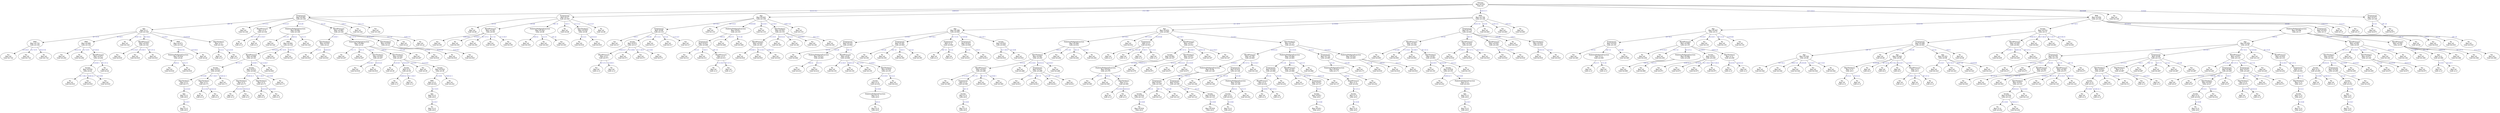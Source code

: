 // The Round Table
digraph "diabetes decision tree" {
	b [label="Pregnancies
B(p) =0.981
G(A) =0.164"]
	a [label="Glucose
B(p) =0.931
G(A) =0"]
	a -> b [label="142.14-170.57" fontcolor=darkblue fontsize=10]
	c [label="Pregnancies
B(p) =0.27
G(A) =0.164"]
	a [label="Glucose
B(p) =0.931
G(A) =0"]
	a -> c [label="56.86-85.29" fontcolor=darkblue fontsize=10]
	d [label="Age
B(p) =0.643
G(A) =0.164"]
	a [label="Glucose
B(p) =0.931
G(A) =0"]
	a -> d [label="170.57-199.0" fontcolor=darkblue fontsize=10]
	e [label="BMI
B(p) =0.704
G(A) =0.164"]
	a [label="Glucose
B(p) =0.931
G(A) =0"]
	a -> e [label="85.29-113.71" fontcolor=darkblue fontsize=10]
	f [label="BMI
B(p) =0.954
G(A) =0.164"]
	a [label="Glucose
B(p) =0.931
G(A) =0"]
	a -> f [label="113.71-142.14" fontcolor=darkblue fontsize=10]
	g [label="No
B(p) =0
G(A) =0.164"]
	a [label="Glucose
B(p) =0.931
G(A) =0"]
	a -> g [label="28.43-56.86" fontcolor=darkblue fontsize=10]
	h [label="Pregnancies
B(p) =0.971
G(A) =0.164"]
	a [label="Glucose
B(p) =0.931
G(A) =0"]
	a -> h [label="0.0-28.43" fontcolor=darkblue fontsize=10]
	i [label="Age
B(p) =1.0
G(A) =0.164"]
	b -> i [label="4.86-7.29" fontcolor=darkblue fontsize=10]
	j [label="Yes
B(p) =0
G(A) =0.164"]
	b -> j [label="9.71-12.14" fontcolor=darkblue fontsize=10]
	k [label="BloodPressure
B(p) =1.0
G(A) =0.164"]
	b -> k [label="12.14-14.57" fontcolor=darkblue fontsize=10]
	l [label="DiabetesPedigreeFunction
B(p) =0.982
G(A) =0.164"]
	b -> l [label="2.43-4.86" fontcolor=darkblue fontsize=10]
	m [label="BloodPressure
B(p) =0.983
G(A) =0.164"]
	b -> m [label="0.0-2.43" fontcolor=darkblue fontsize=10]
	n [label="Yes
B(p) =0
G(A) =0.164"]
	b -> n [label="7.29-9.71" fontcolor=darkblue fontsize=10]
	o [label="Yes
B(p) =0
G(A) =0.164"]
	b -> o [label="14.57-17.0" fontcolor=darkblue fontsize=10]
	p [label="No
B(p) =0
G(A) =0.08"]
	c -> p [label="0.0-2.43" fontcolor=darkblue fontsize=10]
	q [label="BloodPressure
B(p) =0.391
G(A) =0.08"]
	c -> q [label="2.43-4.86" fontcolor=darkblue fontsize=10]
	r [label="DiabetesPedigreeFunction
B(p) =0.503
G(A) =0.08"]
	c -> r [label="4.86-7.29" fontcolor=darkblue fontsize=10]
	s [label="No
B(p) =0
G(A) =0.08"]
	c -> s [label="7.29-9.71" fontcolor=darkblue fontsize=10]
	t [label="SkinThickness
B(p) =0.918
G(A) =0.08"]
	c -> t [label="9.71-12.14" fontcolor=darkblue fontsize=10]
	u [label="No
B(p) =0
G(A) =0.08"]
	c -> u [label="12.14-14.57" fontcolor=darkblue fontsize=10]
	v [label="Pregnancies
B(p) =0.89
G(A) =0.153"]
	d -> v [label="29.57-38.14" fontcolor=darkblue fontsize=10]
	w [label="Yes
B(p) =0
G(A) =0.153"]
	d -> w [label="46.71-55.29" fontcolor=darkblue fontsize=10]
	x [label="DiabetesPedigreeFunction
B(p) =0.811
G(A) =0.153"]
	d -> x [label="55.29-63.86" fontcolor=darkblue fontsize=10]
	y [label="Yes
B(p) =0
G(A) =0.153"]
	d -> y [label="38.14-46.71" fontcolor=darkblue fontsize=10]
	z [label="SkinThickness
B(p) =0.523
G(A) =0.153"]
	d -> z [label="21.0-29.57" fontcolor=darkblue fontsize=10]
	"{" [label="No
B(p) =0
G(A) =0.153"]
	d -> "{" [label="63.86-72.43" fontcolor=darkblue fontsize=10]
	"|" [label="Age
B(p) =0.388
G(A) =0.065"]
	e -> "|" [label="19.17-28.76" fontcolor=darkblue fontsize=10]
	"}" [label="Age
B(p) =0.853
G(A) =0.065"]
	e -> "}" [label="28.76-38.34" fontcolor=darkblue fontsize=10]
	"~" [label="Pregnancies
B(p) =0.779
G(A) =0.065"]
	e -> "~" [label="38.34-47.93" fontcolor=darkblue fontsize=10]
	"" [label="No
B(p) =0
G(A) =0.065"]
	e -> "" [label="0.0-9.59" fontcolor=darkblue fontsize=10]
	"" [label="Yes
B(p) =0
G(A) =0.065"]
	e -> "" [label="47.93-57.51" fontcolor=darkblue fontsize=10]
	"" [label="No
B(p) =0
G(A) =0.065"]
	e -> "" [label="9.59-19.17" fontcolor=darkblue fontsize=10]
	"" [label="Age
B(p) =0.997
G(A) =0.15"]
	f -> "" [label="38.34-47.93" fontcolor=darkblue fontsize=10]
	"" [label="Insulin
B(p) =0.514
G(A) =0.15"]
	f -> "" [label="19.17-28.76" fontcolor=darkblue fontsize=10]
	"" [label="DiabetesPedigreeFunction
B(p) =0.998
G(A) =0.15"]
	f -> "" [label="28.76-38.34" fontcolor=darkblue fontsize=10]
	"" [label="Pregnancies
B(p) =0.918
G(A) =0.15"]
	f -> "" [label="0.0-9.59" fontcolor=darkblue fontsize=10]
	"" [label="Yes
B(p) =0
G(A) =0.15"]
	f -> "" [label="47.93-57.51" fontcolor=darkblue fontsize=10]
	"" [label="Yes
B(p) =0
G(A) =0.15"]
	f -> "" [label="57.51-67.1" fontcolor=darkblue fontsize=10]
	"" [label="No
B(p) =0
G(A) =0.971"]
	h -> "" [label="0.0-2.43" fontcolor=darkblue fontsize=10]
	"" [label="Yes
B(p) =0
G(A) =0.971"]
	h -> "" [label="4.86-7.29" fontcolor=darkblue fontsize=10]
	"" [label="BMI
B(p) =0.722
G(A) =0.162"]
	i -> "" [label="46.71-55.29" fontcolor=darkblue fontsize=10]
	"" [label="BMI
B(p) =0.985
G(A) =0.162"]
	i -> "" [label="38.14-46.71" fontcolor=darkblue fontsize=10]
	"" [label="No
B(p) =0
G(A) =0.162"]
	i -> "" [label="63.86-72.43" fontcolor=darkblue fontsize=10]
	"" [label="BloodPressure
B(p) =0.918
G(A) =0.162"]
	i -> "" [label="29.57-38.14" fontcolor=darkblue fontsize=10]
	"" [label="BMI
B(p) =0.971
G(A) =0.162"]
	i -> "" [label="21.0-29.57" fontcolor=darkblue fontsize=10]
	"" [label="SkinThickness
B(p) =1.0
G(A) =0.162"]
	i -> "" [label="55.29-63.86" fontcolor=darkblue fontsize=10]
	"" [label="No
B(p) =0
G(A) =1.0"]
	k -> "" [label="69.71-87.14" fontcolor=darkblue fontsize=10]
	"" [label="Yes
B(p) =0
G(A) =1.0"]
	k -> "" [label="87.14-104.57" fontcolor=darkblue fontsize=10]
	"" [label="Yes
B(p) =0
G(A) =0.324"]
	l -> "" [label="0.75-1.08" fontcolor=darkblue fontsize=10]
	"" [label="BMI
B(p) =0.961
G(A) =0.324"]
	l -> "" [label="0.08-0.41" fontcolor=darkblue fontsize=10]
	"" [label="Yes
B(p) =0
G(A) =0.324"]
	l -> "" [label="0.41-0.75" fontcolor=darkblue fontsize=10]
	"" [label="SkinThickness
B(p) =0.918
G(A) =0.22"]
	m -> "" [label="52.29-69.71" fontcolor=darkblue fontsize=10]
	"" [label="DiabetesPedigreeFunction
B(p) =0.896
G(A) =0.22"]
	m -> "" [label="69.71-87.14" fontcolor=darkblue fontsize=10]
	"" [label="SkinThickness
B(p) =0.918
G(A) =0.22"]
	m -> "" [label="87.14-104.57" fontcolor=darkblue fontsize=10]
	"" [label="Yes
B(p) =0
G(A) =0.22"]
	m -> "" [label="0.0-17.43" fontcolor=darkblue fontsize=10]
	"" [label="No
B(p) =0
G(A) =0.22"]
	m -> "" [label="34.86-52.29" fontcolor=darkblue fontsize=10]
	"" [label="Yes
B(p) =0
G(A) =0.391"]
	q -> "" [label="34.86-52.29" fontcolor=darkblue fontsize=10]
	"" [label="No
B(p) =0
G(A) =0.391"]
	q -> "" [label="52.29-69.71" fontcolor=darkblue fontsize=10]
	"" [label="No
B(p) =0
G(A) =0.391"]
	q -> "" [label="69.71-87.14" fontcolor=darkblue fontsize=10]
	"" [label="No
B(p) =0
G(A) =0.391"]
	q -> "" [label="0.0-17.43" fontcolor=darkblue fontsize=10]
	"" [label="No
B(p) =0
G(A) =0.391"]
	q -> "" [label="87.14-104.57" fontcolor=darkblue fontsize=10]
	"" [label="No
B(p) =0
G(A) =0.503"]
	r -> "" [label="0.08-0.41" fontcolor=darkblue fontsize=10]
	" " [label="No
B(p) =0
G(A) =0.503"]
	r -> " " [label="0.41-0.75" fontcolor=darkblue fontsize=10]
	"¡" [label="Yes
B(p) =0
G(A) =0.503"]
	r -> "¡" [label="1.08-1.42" fontcolor=darkblue fontsize=10]
	"¢" [label="No
B(p) =0
G(A) =0.918"]
	t -> "¢" [label="0.0-14.14" fontcolor=darkblue fontsize=10]
	"£" [label="Yes
B(p) =0
G(A) =0.918"]
	t -> "£" [label="28.29-42.43" fontcolor=darkblue fontsize=10]
	"¤" [label="Yes
B(p) =0
G(A) =0.517"]
	v -> "¤" [label="7.29-9.71" fontcolor=darkblue fontsize=10]
	"¥" [label="Insulin
B(p) =0.971
G(A) =0.517"]
	v -> "¥" [label="2.43-4.86" fontcolor=darkblue fontsize=10]
	"¦" [label="No
B(p) =0
G(A) =0.517"]
	v -> "¦" [label="9.71-12.14" fontcolor=darkblue fontsize=10]
	"§" [label="Yes
B(p) =0
G(A) =0.517"]
	v -> "§" [label="0.0-2.43" fontcolor=darkblue fontsize=10]
	"¨" [label="Yes
B(p) =0
G(A) =0.517"]
	v -> "¨" [label="12.14-14.57" fontcolor=darkblue fontsize=10]
	"©" [label="Pregnancies
B(p) =0.811
G(A) =0.406"]
	x -> "©" [label="0.08-0.41" fontcolor=darkblue fontsize=10]
	"ª" [label="Yes
B(p) =0
G(A) =0.406"]
	x -> "ª" [label="0.41-0.75" fontcolor=darkblue fontsize=10]
	"«" [label="No
B(p) =0
G(A) =0.406"]
	x -> "«" [label="0.75-1.08" fontcolor=darkblue fontsize=10]
	"¬" [label="BloodPressure
B(p) =0.918
G(A) =0.361"]
	z -> "¬" [label="14.14-28.29" fontcolor=darkblue fontsize=10]
	"­" [label="Yes
B(p) =0
G(A) =0.361"]
	z -> "­" [label="28.29-42.43" fontcolor=darkblue fontsize=10]
	"®" [label="Yes
B(p) =0
G(A) =0.361"]
	z -> "®" [label="0.0-14.14" fontcolor=darkblue fontsize=10]
	"¯" [label="Yes
B(p) =0
G(A) =0.361"]
	z -> "¯" [label="42.43-56.57" fontcolor=darkblue fontsize=10]
	"°" [label="Yes
B(p) =0
G(A) =0.361"]
	z -> "°" [label="56.57-70.71" fontcolor=darkblue fontsize=10]
	"±" [label="Pregnancies
B(p) =0.219
G(A) =0.064"]
	"|" -> "±" [label="21.0-29.57" fontcolor=darkblue fontsize=10]
	"²" [label="Pregnancies
B(p) =0.391
G(A) =0.064"]
	"|" -> "²" [label="29.57-38.14" fontcolor=darkblue fontsize=10]
	"³" [label="Pregnancies
B(p) =1.0
G(A) =0.064"]
	"|" -> "³" [label="46.71-55.29" fontcolor=darkblue fontsize=10]
	"´" [label="Pregnancies
B(p) =0.811
G(A) =0.064"]
	"|" -> "´" [label="55.29-63.86" fontcolor=darkblue fontsize=10]
	"µ" [label="Insulin
B(p) =0.918
G(A) =0.064"]
	"|" -> "µ" [label="38.14-46.71" fontcolor=darkblue fontsize=10]
	"¶" [label="DiabetesPedigreeFunction
B(p) =0.949
G(A) =0.052"]
	"}" -> "¶" [label="29.57-38.14" fontcolor=darkblue fontsize=10]
	"·" [label="No
B(p) =0
G(A) =0.052"]
	"}" -> "·" [label="46.71-55.29" fontcolor=darkblue fontsize=10]
	"¸" [label="Pregnancies
B(p) =1.0
G(A) =0.052"]
	"}" -> "¸" [label="55.29-63.86" fontcolor=darkblue fontsize=10]
	"¹" [label="BloodPressure
B(p) =0.977
G(A) =0.052"]
	"}" -> "¹" [label="38.14-46.71" fontcolor=darkblue fontsize=10]
	"º" [label="SkinThickness
B(p) =0.737
G(A) =0.052"]
	"}" -> "º" [label="21.0-29.57" fontcolor=darkblue fontsize=10]
	"»" [label="BloodPressure
B(p) =0.353
G(A) =0.258"]
	"~" -> "»" [label="0.0-2.43" fontcolor=darkblue fontsize=10]
	"¼" [label="BloodPressure
B(p) =0.918
G(A) =0.258"]
	"~" -> "¼" [label="4.86-7.29" fontcolor=darkblue fontsize=10]
	"½" [label="BloodPressure
B(p) =0.918
G(A) =0.258"]
	"~" -> "½" [label="9.71-12.14" fontcolor=darkblue fontsize=10]
	"¾" [label="No
B(p) =0
G(A) =0.258"]
	"~" -> "¾" [label="2.43-4.86" fontcolor=darkblue fontsize=10]
	"¿" [label="SkinThickness
B(p) =0.918
G(A) =0.258"]
	"~" -> "¿" [label="7.29-9.71" fontcolor=darkblue fontsize=10]
	"À" [label="Pregnancies
B(p) =0.918
G(A) =0.191"]
	"" -> "À" [label="29.57-38.14" fontcolor=darkblue fontsize=10]
	"Á" [label="BloodPressure
B(p) =0.982
G(A) =0.191"]
	"" -> "Á" [label="21.0-29.57" fontcolor=darkblue fontsize=10]
	"Â" [label="Yes
B(p) =0
G(A) =0.191"]
	"" -> "Â" [label="38.14-46.71" fontcolor=darkblue fontsize=10]
	"Ã" [label="No
B(p) =0
G(A) =0.191"]
	"" -> "Ã" [label="46.71-55.29" fontcolor=darkblue fontsize=10]
	"Ä" [label="Yes
B(p) =0
G(A) =0.191"]
	"" -> "Ä" [label="55.29-63.86" fontcolor=darkblue fontsize=10]
	"Å" [label="Pregnancies
B(p) =0.496
G(A) =0.061"]
	"" -> "Å" [label="0.0-120.86" fontcolor=darkblue fontsize=10]
	"Æ" [label="BloodPressure
B(p) =0.439
G(A) =0.061"]
	"" -> "Æ" [label="120.86-241.71" fontcolor=darkblue fontsize=10]
	"Ç" [label="No
B(p) =0
G(A) =0.061"]
	"" -> "Ç" [label="362.57-483.43" fontcolor=darkblue fontsize=10]
	"È" [label="No
B(p) =0
G(A) =0.061"]
	"" -> "È" [label="241.71-362.57" fontcolor=darkblue fontsize=10]
	"É" [label="Yes
B(p) =0
G(A) =0.061"]
	"" -> "É" [label="483.43-604.29" fontcolor=darkblue fontsize=10]
	"Ê" [label="Age
B(p) =0.956
G(A) =0.09"]
	"" -> "Ê" [label="0.08-0.41" fontcolor=darkblue fontsize=10]
	"Ë" [label="BloodPressure
B(p) =0.991
G(A) =0.09"]
	"" -> "Ë" [label="0.41-0.75" fontcolor=darkblue fontsize=10]
	"Ì" [label="BloodPressure
B(p) =0.592
G(A) =0.09"]
	"" -> "Ì" [label="0.75-1.08" fontcolor=darkblue fontsize=10]
	"Í" [label="Yes
B(p) =0
G(A) =0.09"]
	"" -> "Í" [label="1.08-1.42" fontcolor=darkblue fontsize=10]
	"Î" [label="Yes
B(p) =0
G(A) =0.918"]
	"" -> "Î" [label="7.29-9.71" fontcolor=darkblue fontsize=10]
	"Ï" [label="No
B(p) =0
G(A) =0.918"]
	"" -> "Ï" [label="0.0-2.43" fontcolor=darkblue fontsize=10]
	"Ð" [label="No
B(p) =0
G(A) =0.918"]
	"" -> "Ð" [label="4.86-7.29" fontcolor=darkblue fontsize=10]
	"Ñ" [label="Yes
B(p) =0
G(A) =0.722"]
	"" -> "Ñ" [label="28.76-38.34" fontcolor=darkblue fontsize=10]
	"Ò" [label="Yes
B(p) =0
G(A) =0.722"]
	"" -> "Ò" [label="19.17-28.76" fontcolor=darkblue fontsize=10]
	"Ó" [label="No
B(p) =0
G(A) =0.722"]
	"" -> "Ó" [label="38.34-47.93" fontcolor=darkblue fontsize=10]
	"Ô" [label="Yes
B(p) =0
G(A) =0.292"]
	"" -> "Ô" [label="38.34-47.93" fontcolor=darkblue fontsize=10]
	"Õ" [label="No
B(p) =0
G(A) =0.292"]
	"" -> "Õ" [label="19.17-28.76" fontcolor=darkblue fontsize=10]
	"Ö" [label="BloodPressure
B(p) =0.971
G(A) =0.292"]
	"" -> "Ö" [label="28.76-38.34" fontcolor=darkblue fontsize=10]
	"×" [label="Yes
B(p) =0
G(A) =0.918"]
	"" -> "×" [label="87.14-104.57" fontcolor=darkblue fontsize=10]
	"Ø" [label="Yes
B(p) =0
G(A) =0.918"]
	"" -> "Ø" [label="52.29-69.71" fontcolor=darkblue fontsize=10]
	"Ù" [label="No
B(p) =0
G(A) =0.918"]
	"" -> "Ù" [label="69.71-87.14" fontcolor=darkblue fontsize=10]
	"Ú" [label="DiabetesPedigreeFunction
B(p) =0.918
G(A) =0.42"]
	"" -> "Ú" [label="38.34-47.93" fontcolor=darkblue fontsize=10]
	"Û" [label="No
B(p) =0
G(A) =0.42"]
	"" -> "Û" [label="28.76-38.34" fontcolor=darkblue fontsize=10]
	"Ü" [label="No
B(p) =0
G(A) =1.0"]
	"" -> "Ü" [label="0.0-14.14" fontcolor=darkblue fontsize=10]
	"Ý" [label="Yes
B(p) =0
G(A) =1.0"]
	"" -> "Ý" [label="14.14-28.29" fontcolor=darkblue fontsize=10]
	"Þ" [label="BloodPressure
B(p) =0.946
G(A) =0.161"]
	"" -> "Þ" [label="28.76-38.34" fontcolor=darkblue fontsize=10]
	"ß" [label="No
B(p) =0
G(A) =0.161"]
	"" -> "ß" [label="19.17-28.76" fontcolor=darkblue fontsize=10]
	"à" [label="Yes
B(p) =0
G(A) =0.161"]
	"" -> "à" [label="47.93-57.51" fontcolor=darkblue fontsize=10]
	"á" [label="No
B(p) =0
G(A) =0.918"]
	"" -> "á" [label="0.0-14.14" fontcolor=darkblue fontsize=10]
	"â" [label="Yes
B(p) =0
G(A) =0.918"]
	"" -> "â" [label="28.29-42.43" fontcolor=darkblue fontsize=10]
	"ã" [label="No
B(p) =0
G(A) =0.207"]
	"" -> "ã" [label="1.42-1.75" fontcolor=darkblue fontsize=10]
	"ä" [label="Yes
B(p) =0
G(A) =0.207"]
	"" -> "ä" [label="1.08-1.42" fontcolor=darkblue fontsize=10]
	"å" [label="SkinThickness
B(p) =0.918
G(A) =0.207"]
	"" -> "å" [label="0.41-0.75" fontcolor=darkblue fontsize=10]
	"æ" [label="SkinThickness
B(p) =0.918
G(A) =0.207"]
	"" -> "æ" [label="0.08-0.41" fontcolor=darkblue fontsize=10]
	"ç" [label="No
B(p) =0
G(A) =0.207"]
	"" -> "ç" [label="0.75-1.08" fontcolor=darkblue fontsize=10]
	"è" [label="Yes
B(p) =0
G(A) =0.918"]
	"" -> "è" [label="0.0-14.14" fontcolor=darkblue fontsize=10]
	"é" [label="No
B(p) =0
G(A) =0.918"]
	"" -> "é" [label="28.29-42.43" fontcolor=darkblue fontsize=10]
	"ê" [label="Yes
B(p) =0
G(A) =0.918"]
	"" -> "ê" [label="42.43-56.57" fontcolor=darkblue fontsize=10]
	"ë" [label="BloodPressure
B(p) =1.0
G(A) =0.571"]
	"¥" -> "ë" [label="120.86-241.71" fontcolor=darkblue fontsize=10]
	"ì" [label="No
B(p) =0
G(A) =0.571"]
	"¥" -> "ì" [label="725.14-846.0" fontcolor=darkblue fontsize=10]
	"í" [label="Yes
B(p) =0
G(A) =0.571"]
	"¥" -> "í" [label="241.71-362.57" fontcolor=darkblue fontsize=10]
	"î" [label="No
B(p) =0
G(A) =0.571"]
	"¥" -> "î" [label="0.0-120.86" fontcolor=darkblue fontsize=10]
	"ï" [label="Yes
B(p) =0
G(A) =0.311"]
	"©" -> "ï" [label="0.0-2.43" fontcolor=darkblue fontsize=10]
	"ð" [label="Yes
B(p) =0
G(A) =0.311"]
	"©" -> "ð" [label="7.29-9.71" fontcolor=darkblue fontsize=10]
	"ñ" [label="BloodPressure
B(p) =1.0
G(A) =0.311"]
	"©" -> "ñ" [label="4.86-7.29" fontcolor=darkblue fontsize=10]
	"ò" [label="No
B(p) =0
G(A) =0.918"]
	"¬" -> "ò" [label="52.29-69.71" fontcolor=darkblue fontsize=10]
	"ó" [label="Yes
B(p) =0
G(A) =0.918"]
	"¬" -> "ó" [label="87.14-104.57" fontcolor=darkblue fontsize=10]
	"ô" [label="No
B(p) =0
G(A) =0.918"]
	"¬" -> "ô" [label="34.86-52.29" fontcolor=darkblue fontsize=10]
	"õ" [label="No
B(p) =0
G(A) =0.064"]
	"±" -> "õ" [label="0.0-2.43" fontcolor=darkblue fontsize=10]
	"ö" [label="DiabetesPedigreeFunction
B(p) =0.414
G(A) =0.064"]
	"±" -> "ö" [label="2.43-4.86" fontcolor=darkblue fontsize=10]
	"÷" [label="BloodPressure
B(p) =0.65
G(A) =0.064"]
	"±" -> "÷" [label="4.86-7.29" fontcolor=darkblue fontsize=10]
	"ø" [label="No
B(p) =0
G(A) =0.391"]
	"²" -> "ø" [label="2.43-4.86" fontcolor=darkblue fontsize=10]
	"ù" [label="No
B(p) =0
G(A) =0.391"]
	"²" -> "ù" [label="4.86-7.29" fontcolor=darkblue fontsize=10]
	"ú" [label="Yes
B(p) =0
G(A) =0.391"]
	"²" -> "ú" [label="7.29-9.71" fontcolor=darkblue fontsize=10]
	"û" [label="No
B(p) =0
G(A) =0.391"]
	"²" -> "û" [label="0.0-2.43" fontcolor=darkblue fontsize=10]
	"ü" [label="No
B(p) =0
G(A) =1.0"]
	"³" -> "ü" [label="4.86-7.29" fontcolor=darkblue fontsize=10]
	"ý" [label="Yes
B(p) =0
G(A) =1.0"]
	"³" -> "ý" [label="0.0-2.43" fontcolor=darkblue fontsize=10]
	"þ" [label="Yes
B(p) =0
G(A) =0.811"]
	"´" -> "þ" [label="0.0-2.43" fontcolor=darkblue fontsize=10]
	"ÿ" [label="No
B(p) =0
G(A) =0.811"]
	"´" -> "ÿ" [label="7.29-9.71" fontcolor=darkblue fontsize=10]
	"Ā" [label="Yes
B(p) =0
G(A) =0.918"]
	"µ" -> "Ā" [label="241.71-362.57" fontcolor=darkblue fontsize=10]
	"ā" [label="No
B(p) =0
G(A) =0.918"]
	"µ" -> "ā" [label="0.0-120.86" fontcolor=darkblue fontsize=10]
	"Ă" [label="SkinThickness
B(p) =0.961
G(A) =0.292"]
	"¶" -> "Ă" [label="0.08-0.41" fontcolor=darkblue fontsize=10]
	"ă" [label="Yes
B(p) =0
G(A) =0.292"]
	"¶" -> "ă" [label="0.75-1.08" fontcolor=darkblue fontsize=10]
	"Ą" [label="No
B(p) =0
G(A) =0.292"]
	"¶" -> "Ą" [label="1.08-1.42" fontcolor=darkblue fontsize=10]
	"ą" [label="No
B(p) =0
G(A) =0.292"]
	"¶" -> "ą" [label="0.41-0.75" fontcolor=darkblue fontsize=10]
	"Ć" [label="No
B(p) =0
G(A) =1.0"]
	"¸" -> "Ć" [label="4.86-7.29" fontcolor=darkblue fontsize=10]
	"ć" [label="Yes
B(p) =0
G(A) =1.0"]
	"¸" -> "ć" [label="2.43-4.86" fontcolor=darkblue fontsize=10]
	"Ĉ" [label="No
B(p) =0
G(A) =1.0"]
	"¸" -> "Ĉ" [label="7.29-9.71" fontcolor=darkblue fontsize=10]
	"ĉ" [label="Yes
B(p) =0
G(A) =1.0"]
	"¸" -> "ĉ" [label="9.71-12.14" fontcolor=darkblue fontsize=10]
	"Ċ" [label="Insulin
B(p) =0.991
G(A) =0.167"]
	"¹" -> "Ċ" [label="69.71-87.14" fontcolor=darkblue fontsize=10]
	"ċ" [label="SkinThickness
B(p) =0.971
G(A) =0.167"]
	"¹" -> "ċ" [label="52.29-69.71" fontcolor=darkblue fontsize=10]
	"Č" [label="No
B(p) =0
G(A) =0.167"]
	"¹" -> "Č" [label="34.86-52.29" fontcolor=darkblue fontsize=10]
	"č" [label="No
B(p) =0
G(A) =0.167"]
	"¹" -> "č" [label="87.14-104.57" fontcolor=darkblue fontsize=10]
	"Ď" [label="BloodPressure
B(p) =0.795
G(A) =0.065"]
	"º" -> "Ď" [label="28.29-42.43" fontcolor=darkblue fontsize=10]
	"ď" [label="DiabetesPedigreeFunction
B(p) =0.469
G(A) =0.065"]
	"º" -> "ď" [label="14.14-28.29" fontcolor=darkblue fontsize=10]
	"Đ" [label="Pregnancies
B(p) =0.722
G(A) =0.065"]
	"º" -> "Đ" [label="0.0-14.14" fontcolor=darkblue fontsize=10]
	"đ" [label="DiabetesPedigreeFunction
B(p) =0.918
G(A) =0.065"]
	"º" -> "đ" [label="42.43-56.57" fontcolor=darkblue fontsize=10]
	"Ē" [label="No
B(p) =0
G(A) =0.093"]
	"»" -> "Ē" [label="17.43-34.86" fontcolor=darkblue fontsize=10]
	"ē" [label="No
B(p) =0
G(A) =0.093"]
	"»" -> "ē" [label="87.14-104.57" fontcolor=darkblue fontsize=10]
	"Ĕ" [label="No
B(p) =0
G(A) =0.093"]
	"»" -> "Ĕ" [label="52.29-69.71" fontcolor=darkblue fontsize=10]
	"ĕ" [label="SkinThickness
B(p) =0.65
G(A) =0.093"]
	"»" -> "ĕ" [label="69.71-87.14" fontcolor=darkblue fontsize=10]
	"Ė" [label="Yes
B(p) =0
G(A) =0.918"]
	"¼" -> "Ė" [label="52.29-69.71" fontcolor=darkblue fontsize=10]
	"ė" [label="No
B(p) =0
G(A) =0.918"]
	"¼" -> "ė" [label="69.71-87.14" fontcolor=darkblue fontsize=10]
	"Ę" [label="No
B(p) =0
G(A) =0.918"]
	"¼" -> "Ę" [label="104.57-122.0" fontcolor=darkblue fontsize=10]
	"ę" [label="Yes
B(p) =0
G(A) =0.918"]
	"½" -> "ę" [label="69.71-87.14" fontcolor=darkblue fontsize=10]
	"Ě" [label="No
B(p) =0
G(A) =0.918"]
	"½" -> "Ě" [label="52.29-69.71" fontcolor=darkblue fontsize=10]
	"ě" [label="Yes
B(p) =0
G(A) =0.918"]
	"¿" -> "ě" [label="28.29-42.43" fontcolor=darkblue fontsize=10]
	"Ĝ" [label="No
B(p) =0
G(A) =0.918"]
	"¿" -> "Ĝ" [label="0.0-14.14" fontcolor=darkblue fontsize=10]
	"ĝ" [label="Yes
B(p) =0
G(A) =0.585"]
	"À" -> "ĝ" [label="0.0-2.43" fontcolor=darkblue fontsize=10]
	"Ğ" [label="DiabetesPedigreeFunction
B(p) =1.0
G(A) =0.585"]
	"À" -> "Ğ" [label="4.86-7.29" fontcolor=darkblue fontsize=10]
	"ğ" [label="No
B(p) =0
G(A) =0.585"]
	"À" -> "ğ" [label="2.43-4.86" fontcolor=darkblue fontsize=10]
	"Ġ" [label="No
B(p) =0
G(A) =0.258"]
	"Á" -> "Ġ" [label="87.14-104.57" fontcolor=darkblue fontsize=10]
	"ġ" [label="Yes
B(p) =0
G(A) =0.258"]
	"Á" -> "ġ" [label="0.0-17.43" fontcolor=darkblue fontsize=10]
	"Ģ" [label="DiabetesPedigreeFunction
B(p) =0.985
G(A) =0.258"]
	"Á" -> "Ģ" [label="69.71-87.14" fontcolor=darkblue fontsize=10]
	"ģ" [label="Insulin
B(p) =0.971
G(A) =0.258"]
	"Á" -> "ģ" [label="52.29-69.71" fontcolor=darkblue fontsize=10]
	"Ĥ" [label="SkinThickness
B(p) =1.0
G(A) =0.258"]
	"Á" -> "Ĥ" [label="34.86-52.29" fontcolor=darkblue fontsize=10]
	"ĥ" [label="Age
B(p) =0.544
G(A) =0.08"]
	"Å" -> "ĥ" [label="4.86-7.29" fontcolor=darkblue fontsize=10]
	"Ħ" [label="No
B(p) =0
G(A) =0.08"]
	"Å" -> "Ħ" [label="9.71-12.14" fontcolor=darkblue fontsize=10]
	"ħ" [label="Age
B(p) =0.845
G(A) =0.08"]
	"Å" -> "ħ" [label="2.43-4.86" fontcolor=darkblue fontsize=10]
	"Ĩ" [label="Age
B(p) =0.323
G(A) =0.08"]
	"Å" -> "Ĩ" [label="0.0-2.43" fontcolor=darkblue fontsize=10]
	"ĩ" [label="No
B(p) =0
G(A) =0.08"]
	"Å" -> "ĩ" [label="7.29-9.71" fontcolor=darkblue fontsize=10]
	"Ī" [label="No
B(p) =0
G(A) =0.439"]
	"Æ" -> "Ī" [label="52.29-69.71" fontcolor=darkblue fontsize=10]
	"ī" [label="Yes
B(p) =0
G(A) =0.439"]
	"Æ" -> "ī" [label="34.86-52.29" fontcolor=darkblue fontsize=10]
	"Ĭ" [label="No
B(p) =0
G(A) =0.439"]
	"Æ" -> "Ĭ" [label="69.71-87.14" fontcolor=darkblue fontsize=10]
	"ĭ" [label="Pregnancies
B(p) =0.702
G(A) =0.133"]
	"Ê" -> "ĭ" [label="21.0-29.57" fontcolor=darkblue fontsize=10]
	"Į" [label="Pregnancies
B(p) =0.89
G(A) =0.133"]
	"Ê" -> "Į" [label="38.14-46.71" fontcolor=darkblue fontsize=10]
	"į" [label="BloodPressure
B(p) =0.971
G(A) =0.133"]
	"Ê" -> "į" [label="29.57-38.14" fontcolor=darkblue fontsize=10]
	"İ" [label="No
B(p) =0
G(A) =0.133"]
	"Ê" -> "İ" [label="55.29-63.86" fontcolor=darkblue fontsize=10]
	"ı" [label="BloodPressure
B(p) =0.918
G(A) =0.133"]
	"Ê" -> "ı" [label="46.71-55.29" fontcolor=darkblue fontsize=10]
	"Ĳ" [label="SkinThickness
B(p) =0.971
G(A) =0.182"]
	"Ë" -> "Ĳ" [label="69.71-87.14" fontcolor=darkblue fontsize=10]
	"ĳ" [label="Yes
B(p) =0
G(A) =0.182"]
	"Ë" -> "ĳ" [label="87.14-104.57" fontcolor=darkblue fontsize=10]
	"Ĵ" [label="SkinThickness
B(p) =0.971
G(A) =0.182"]
	"Ë" -> "Ĵ" [label="52.29-69.71" fontcolor=darkblue fontsize=10]
	"ĵ" [label="Yes
B(p) =0
G(A) =0.182"]
	"Ë" -> "ĵ" [label="0.0-17.43" fontcolor=darkblue fontsize=10]
	"Ķ" [label="No
B(p) =0
G(A) =0.182"]
	"Ë" -> "Ķ" [label="34.86-52.29" fontcolor=darkblue fontsize=10]
	"ķ" [label="Yes
B(p) =0
G(A) =0.306"]
	"Ì" -> "ķ" [label="52.29-69.71" fontcolor=darkblue fontsize=10]
	"ĸ" [label="Age
B(p) =1.0
G(A) =0.306"]
	"Ì" -> "ĸ" [label="0.0-17.43" fontcolor=darkblue fontsize=10]
	"Ĺ" [label="Yes
B(p) =0
G(A) =0.306"]
	"Ì" -> "Ĺ" [label="34.86-52.29" fontcolor=darkblue fontsize=10]
	"ĺ" [label="Yes
B(p) =0
G(A) =0.306"]
	"Ì" -> "ĺ" [label="69.71-87.14" fontcolor=darkblue fontsize=10]
	"Ļ" [label="Yes
B(p) =0
G(A) =0.306"]
	"Ì" -> "Ļ" [label="87.14-104.57" fontcolor=darkblue fontsize=10]
	"ļ" [label="Insulin
B(p) =0.918
G(A) =0.42"]
	"Ö" -> "ļ" [label="52.29-69.71" fontcolor=darkblue fontsize=10]
	"Ľ" [label="No
B(p) =0
G(A) =0.42"]
	"Ö" -> "Ľ" [label="69.71-87.14" fontcolor=darkblue fontsize=10]
	"ľ" [label="Yes
B(p) =0
G(A) =0.918"]
	"Ú" -> "ľ" [label="0.08-0.41" fontcolor=darkblue fontsize=10]
	"Ŀ" [label="No
B(p) =0
G(A) =0.918"]
	"Ú" -> "Ŀ" [label="0.41-0.75" fontcolor=darkblue fontsize=10]
	"ŀ" [label="Insulin
B(p) =0.971
G(A) =0.063"]
	"Þ" -> "ŀ" [label="69.71-87.14" fontcolor=darkblue fontsize=10]
	"Ł" [label="Insulin
B(p) =0.971
G(A) =0.063"]
	"Þ" -> "Ł" [label="52.29-69.71" fontcolor=darkblue fontsize=10]
	"ł" [label="No
B(p) =0
G(A) =0.063"]
	"Þ" -> "ł" [label="87.14-104.57" fontcolor=darkblue fontsize=10]
	"Ń" [label="Yes
B(p) =0
G(A) =0.918"]
	"å" -> "Ń" [label="42.43-56.57" fontcolor=darkblue fontsize=10]
	"ń" [label="No
B(p) =0
G(A) =0.918"]
	"å" -> "ń" [label="28.29-42.43" fontcolor=darkblue fontsize=10]
	"Ņ" [label="No
B(p) =0
G(A) =0.39"]
	"æ" -> "Ņ" [label="42.43-56.57" fontcolor=darkblue fontsize=10]
	"ņ" [label="Insulin
B(p) =1.0
G(A) =0.39"]
	"æ" -> "ņ" [label="28.29-42.43" fontcolor=darkblue fontsize=10]
	"Ň" [label="Yes
B(p) =0
G(A) =0.39"]
	"æ" -> "Ň" [label="0.0-14.14" fontcolor=darkblue fontsize=10]
	"ň" [label="Insulin
B(p) =0.918
G(A) =0.39"]
	"æ" -> "ň" [label="14.14-28.29" fontcolor=darkblue fontsize=10]
	"ŉ" [label="Yes
B(p) =0
G(A) =1.0"]
	"ë" -> "ŉ" [label="69.71-87.14" fontcolor=darkblue fontsize=10]
	"Ŋ" [label="No
B(p) =0
G(A) =1.0"]
	"ë" -> "Ŋ" [label="52.29-69.71" fontcolor=darkblue fontsize=10]
	"ŋ" [label="No
B(p) =0
G(A) =1.0"]
	"ñ" -> "ŋ" [label="87.14-104.57" fontcolor=darkblue fontsize=10]
	"Ō" [label="Yes
B(p) =0
G(A) =1.0"]
	"ñ" -> "Ō" [label="69.71-87.14" fontcolor=darkblue fontsize=10]
	"ō" [label="No
B(p) =0
G(A) =0.414"]
	"ö" -> "ō" [label="0.08-0.41" fontcolor=darkblue fontsize=10]
	"Ŏ" [label="Yes
B(p) =0
G(A) =0.414"]
	"ö" -> "Ŏ" [label="0.41-0.75" fontcolor=darkblue fontsize=10]
	"ŏ" [label="No
B(p) =0
G(A) =0.191"]
	"÷" -> "ŏ" [label="87.14-104.57" fontcolor=darkblue fontsize=10]
	"Ő" [label="No
B(p) =0
G(A) =0.191"]
	"÷" -> "Ő" [label="34.86-52.29" fontcolor=darkblue fontsize=10]
	"ő" [label="No
B(p) =0
G(A) =0.191"]
	"÷" -> "ő" [label="69.71-87.14" fontcolor=darkblue fontsize=10]
	"Œ" [label="SkinThickness
B(p) =0.918
G(A) =0.191"]
	"÷" -> "Œ" [label="52.29-69.71" fontcolor=darkblue fontsize=10]
	"œ" [label="BloodPressure
B(p) =0.918
G(A) =0.288"]
	"Ă" -> "œ" [label="0.0-14.14" fontcolor=darkblue fontsize=10]
	"Ŕ" [label="No
B(p) =0
G(A) =0.288"]
	"Ă" -> "Ŕ" [label="14.14-28.29" fontcolor=darkblue fontsize=10]
	"ŕ" [label="Pregnancies
B(p) =0.811
G(A) =0.288"]
	"Ă" -> "ŕ" [label="28.29-42.43" fontcolor=darkblue fontsize=10]
	"Ŗ" [label="No
B(p) =0
G(A) =0.288"]
	"Ă" -> "Ŗ" [label="42.43-56.57" fontcolor=darkblue fontsize=10]
	"ŗ" [label="DiabetesPedigreeFunction
B(p) =0.918
G(A) =0.379"]
	"Ċ" -> "ŗ" [label="0.0-120.86" fontcolor=darkblue fontsize=10]
	"Ř" [label="Yes
B(p) =0
G(A) =0.379"]
	"Ċ" -> "Ř" [label="120.86-241.71" fontcolor=darkblue fontsize=10]
	"ř" [label="Yes
B(p) =0
G(A) =0.971"]
	"ċ" -> "ř" [label="0.0-14.14" fontcolor=darkblue fontsize=10]
	"Ś" [label="No
B(p) =0
G(A) =0.971"]
	"ċ" -> "Ś" [label="28.29-42.43" fontcolor=darkblue fontsize=10]
	"ś" [label="No
B(p) =0
G(A) =0.971"]
	"ċ" -> "ś" [label="14.14-28.29" fontcolor=darkblue fontsize=10]
	"Ŝ" [label="DiabetesPedigreeFunction
B(p) =0.98
G(A) =0.126"]
	"Ď" -> "Ŝ" [label="52.29-69.71" fontcolor=darkblue fontsize=10]
	"ŝ" [label="Pregnancies
B(p) =0.414
G(A) =0.126"]
	"Ď" -> "ŝ" [label="69.71-87.14" fontcolor=darkblue fontsize=10]
	"Ş" [label="No
B(p) =0
G(A) =0.126"]
	"Ď" -> "Ş" [label="87.14-104.57" fontcolor=darkblue fontsize=10]
	"ş" [label="Pregnancies
B(p) =0.918
G(A) =0.066"]
	"ď" -> "ş" [label="0.75-1.08" fontcolor=darkblue fontsize=10]
	"Š" [label="BloodPressure
B(p) =0.353
G(A) =0.066"]
	"ď" -> "Š" [label="0.08-0.41" fontcolor=darkblue fontsize=10]
	"š" [label="No
B(p) =0
G(A) =0.066"]
	"ď" -> "š" [label="0.41-0.75" fontcolor=darkblue fontsize=10]
	"Ţ" [label="DiabetesPedigreeFunction
B(p) =0.918
G(A) =0.171"]
	"Đ" -> "Ţ" [label="0.0-2.43" fontcolor=darkblue fontsize=10]
	"ţ" [label="No
B(p) =0
G(A) =0.171"]
	"Đ" -> "ţ" [label="2.43-4.86" fontcolor=darkblue fontsize=10]
	"Ť" [label="Yes
B(p) =0
G(A) =0.918"]
	"đ" -> "Ť" [label="0.75-1.08" fontcolor=darkblue fontsize=10]
	"ť" [label="No
B(p) =0
G(A) =0.918"]
	"đ" -> "ť" [label="0.08-0.41" fontcolor=darkblue fontsize=10]
	"Ŧ" [label="Yes
B(p) =0
G(A) =0.918"]
	"đ" -> "Ŧ" [label="0.41-0.75" fontcolor=darkblue fontsize=10]
	"ŧ" [label="No
B(p) =0
G(A) =0.191"]
	"ĕ" -> "ŧ" [label="42.43-56.57" fontcolor=darkblue fontsize=10]
	"Ũ" [label="Insulin
B(p) =0.918
G(A) =0.191"]
	"ĕ" -> "Ũ" [label="28.29-42.43" fontcolor=darkblue fontsize=10]
	"ũ" [label="No
B(p) =0
G(A) =0.191"]
	"ĕ" -> "ũ" [label="0.0-14.14" fontcolor=darkblue fontsize=10]
	"Ū" [label="No
B(p) =0
G(A) =1.0"]
	"Ğ" -> "Ū" [label="0.41-0.75" fontcolor=darkblue fontsize=10]
	"ū" [label="Yes
B(p) =0
G(A) =1.0"]
	"Ğ" -> "ū" [label="0.75-1.08" fontcolor=darkblue fontsize=10]
	"Ŭ" [label="No
B(p) =0
G(A) =0.985"]
	"Ģ" -> "Ŭ" [label="0.08-0.41" fontcolor=darkblue fontsize=10]
	"ŭ" [label="Yes
B(p) =0
G(A) =0.985"]
	"Ģ" -> "ŭ" [label="0.41-0.75" fontcolor=darkblue fontsize=10]
	"Ů" [label="Yes
B(p) =0
G(A) =0.971"]
	"ģ" -> "Ů" [label="120.86-241.71" fontcolor=darkblue fontsize=10]
	"ů" [label="No
B(p) =0
G(A) =0.971"]
	"ģ" -> "ů" [label="0.0-120.86" fontcolor=darkblue fontsize=10]
	"Ű" [label="Yes
B(p) =0
G(A) =0.971"]
	"ģ" -> "Ű" [label="241.71-362.57" fontcolor=darkblue fontsize=10]
	"ű" [label="No
B(p) =0
G(A) =0.971"]
	"ģ" -> "ű" [label="362.57-483.43" fontcolor=darkblue fontsize=10]
	"Ų" [label="Yes
B(p) =0
G(A) =1.0"]
	"Ĥ" -> "Ų" [label="42.43-56.57" fontcolor=darkblue fontsize=10]
	"ų" [label="No
B(p) =0
G(A) =1.0"]
	"Ĥ" -> "ų" [label="28.29-42.43" fontcolor=darkblue fontsize=10]
	"Ŵ" [label="No
B(p) =0
G(A) =0.544"]
	"ĥ" -> "Ŵ" [label="29.57-38.14" fontcolor=darkblue fontsize=10]
	"ŵ" [label="No
B(p) =0
G(A) =0.544"]
	"ĥ" -> "ŵ" [label="63.86-72.43" fontcolor=darkblue fontsize=10]
	"Ŷ" [label="No
B(p) =0
G(A) =0.544"]
	"ĥ" -> "Ŷ" [label="55.29-63.86" fontcolor=darkblue fontsize=10]
	"ŷ" [label="Yes
B(p) =0
G(A) =0.544"]
	"ĥ" -> "ŷ" [label="21.0-29.57" fontcolor=darkblue fontsize=10]
	"Ÿ" [label="No
B(p) =0
G(A) =0.544"]
	"ĥ" -> "Ÿ" [label="46.71-55.29" fontcolor=darkblue fontsize=10]
	"Ź" [label="SkinThickness
B(p) =1.0
G(A) =0.3"]
	"ħ" -> "Ź" [label="55.29-63.86" fontcolor=darkblue fontsize=10]
	"ź" [label="No
B(p) =0
G(A) =0.3"]
	"ħ" -> "ź" [label="46.71-55.29" fontcolor=darkblue fontsize=10]
	"Ż" [label="No
B(p) =0
G(A) =0.3"]
	"ħ" -> "Ż" [label="29.57-38.14" fontcolor=darkblue fontsize=10]
	"ż" [label="No
B(p) =0
G(A) =0.3"]
	"ħ" -> "ż" [label="38.14-46.71" fontcolor=darkblue fontsize=10]
	"Ž" [label="BloodPressure
B(p) =1.0
G(A) =0.3"]
	"ħ" -> "Ž" [label="21.0-29.57" fontcolor=darkblue fontsize=10]
	"ž" [label="No
B(p) =0
G(A) =0.323"]
	"Ĩ" -> "ž" [label="21.0-29.57" fontcolor=darkblue fontsize=10]
	"ſ" [label="Yes
B(p) =0
G(A) =0.323"]
	"Ĩ" -> "ſ" [label="29.57-38.14" fontcolor=darkblue fontsize=10]
	"ƀ" [label="No
B(p) =0
G(A) =0.323"]
	"Ĩ" -> "ƀ" [label="63.86-72.43" fontcolor=darkblue fontsize=10]
	"Ɓ" [label="No
B(p) =0
G(A) =0.323"]
	"Ĩ" -> "Ɓ" [label="55.29-63.86" fontcolor=darkblue fontsize=10]
	"Ƃ" [label="No
B(p) =0
G(A) =0.271"]
	"ĭ" -> "Ƃ" [label="9.71-12.14" fontcolor=darkblue fontsize=10]
	"ƃ" [label="Yes
B(p) =0
G(A) =0.271"]
	"ĭ" -> "ƃ" [label="7.29-9.71" fontcolor=darkblue fontsize=10]
	"Ƅ" [label="BloodPressure
B(p) =0.503
G(A) =0.271"]
	"ĭ" -> "Ƅ" [label="2.43-4.86" fontcolor=darkblue fontsize=10]
	"ƅ" [label="BloodPressure
B(p) =0.503
G(A) =0.271"]
	"ĭ" -> "ƅ" [label="0.0-2.43" fontcolor=darkblue fontsize=10]
	"Ɔ" [label="Yes
B(p) =0
G(A) =0.271"]
	"ĭ" -> "Ɔ" [label="4.86-7.29" fontcolor=darkblue fontsize=10]
	"Ƈ" [label="SkinThickness
B(p) =0.811
G(A) =0.487"]
	"Į" -> "Ƈ" [label="9.71-12.14" fontcolor=darkblue fontsize=10]
	"ƈ" [label="SkinThickness
B(p) =1.0
G(A) =0.487"]
	"Į" -> "ƈ" [label="7.29-9.71" fontcolor=darkblue fontsize=10]
	"Ɖ" [label="Yes
B(p) =0
G(A) =0.487"]
	"Į" -> "Ɖ" [label="4.86-7.29" fontcolor=darkblue fontsize=10]
	"Ɗ" [label="Yes
B(p) =0
G(A) =0.487"]
	"Į" -> "Ɗ" [label="14.57-17.0" fontcolor=darkblue fontsize=10]
	"Ƌ" [label="Yes
B(p) =0
G(A) =0.487"]
	"Į" -> "Ƌ" [label="0.0-2.43" fontcolor=darkblue fontsize=10]
	"ƌ" [label="Yes
B(p) =0
G(A) =0.487"]
	"Į" -> "ƌ" [label="2.43-4.86" fontcolor=darkblue fontsize=10]
	"ƍ" [label="No
B(p) =0
G(A) =0.245"]
	"į" -> "ƍ" [label="87.14-104.57" fontcolor=darkblue fontsize=10]
	"Ǝ" [label="Pregnancies
B(p) =0.863
G(A) =0.245"]
	"į" -> "Ǝ" [label="69.71-87.14" fontcolor=darkblue fontsize=10]
	"Ə" [label="Pregnancies
B(p) =0.971
G(A) =0.245"]
	"į" -> "Ə" [label="52.29-69.71" fontcolor=darkblue fontsize=10]
	"Ɛ" [label="Yes
B(p) =0
G(A) =0.245"]
	"į" -> "Ɛ" [label="0.0-17.43" fontcolor=darkblue fontsize=10]
	"Ƒ" [label="No
B(p) =0
G(A) =0.252"]
	"ı" -> "Ƒ" [label="87.14-104.57" fontcolor=darkblue fontsize=10]
	"ƒ" [label="Pregnancies
B(p) =1.0
G(A) =0.252"]
	"ı" -> "ƒ" [label="69.71-87.14" fontcolor=darkblue fontsize=10]
	"Ɠ" [label="Insulin
B(p) =1.0
G(A) =0.295"]
	"Ĳ" -> "Ɠ" [label="28.29-42.43" fontcolor=darkblue fontsize=10]
	"Ɣ" [label="Pregnancies
B(p) =0.918
G(A) =0.295"]
	"Ĳ" -> "Ɣ" [label="0.0-14.14" fontcolor=darkblue fontsize=10]
	"ƕ" [label="Yes
B(p) =0
G(A) =0.295"]
	"Ĳ" -> "ƕ" [label="14.14-28.29" fontcolor=darkblue fontsize=10]
	"Ɩ" [label="No
B(p) =0
G(A) =0.295"]
	"Ĳ" -> "Ɩ" [label="42.43-56.57" fontcolor=darkblue fontsize=10]
	"Ɨ" [label="No
B(p) =0
G(A) =0.971"]
	"Ĵ" -> "Ɨ" [label="0.0-14.14" fontcolor=darkblue fontsize=10]
	"Ƙ" [label="No
B(p) =0
G(A) =0.971"]
	"Ĵ" -> "Ƙ" [label="14.14-28.29" fontcolor=darkblue fontsize=10]
	"ƙ" [label="Yes
B(p) =0
G(A) =0.971"]
	"Ĵ" -> "ƙ" [label="28.29-42.43" fontcolor=darkblue fontsize=10]
	"ƚ" [label="Yes
B(p) =0
G(A) =1.0"]
	"ĸ" -> "ƚ" [label="21.0-29.57" fontcolor=darkblue fontsize=10]
	"ƛ" [label="No
B(p) =0
G(A) =1.0"]
	"ĸ" -> "ƛ" [label="38.14-46.71" fontcolor=darkblue fontsize=10]
	"Ɯ" [label="No
B(p) =0
G(A) =0.918"]
	"ļ" -> "Ɯ" [label="241.71-362.57" fontcolor=darkblue fontsize=10]
	"Ɲ" [label="Yes
B(p) =0
G(A) =0.918"]
	"ļ" -> "Ɲ" [label="120.86-241.71" fontcolor=darkblue fontsize=10]
	"ƞ" [label="Yes
B(p) =0
G(A) =0.918"]
	"ļ" -> "ƞ" [label="0.0-120.86" fontcolor=darkblue fontsize=10]
	"Ɵ" [label="SkinThickness
B(p) =1.0
G(A) =0.171"]
	"ŀ" -> "Ɵ" [label="0.0-120.86" fontcolor=darkblue fontsize=10]
	"Ơ" [label="SkinThickness
B(p) =1.0
G(A) =0.171"]
	"ŀ" -> "Ơ" [label="241.71-362.57" fontcolor=darkblue fontsize=10]
	"ơ" [label="No
B(p) =0
G(A) =0.171"]
	"ŀ" -> "ơ" [label="120.86-241.71" fontcolor=darkblue fontsize=10]
	"Ƣ" [label="SkinThickness
B(p) =1.0
G(A) =0.171"]
	"Ł" -> "Ƣ" [label="120.86-241.71" fontcolor=darkblue fontsize=10]
	"ƣ" [label="SkinThickness
B(p) =1.0
G(A) =0.171"]
	"Ł" -> "ƣ" [label="241.71-362.57" fontcolor=darkblue fontsize=10]
	"Ƥ" [label="No
B(p) =0
G(A) =0.171"]
	"Ł" -> "Ƥ" [label="0.0-120.86" fontcolor=darkblue fontsize=10]
	"ƥ" [label="No
B(p) =0
G(A) =1.0"]
	"ņ" -> "ƥ" [label="120.86-241.71" fontcolor=darkblue fontsize=10]
	"Ʀ" [label="Yes
B(p) =0
G(A) =1.0"]
	"ņ" -> "Ʀ" [label="241.71-362.57" fontcolor=darkblue fontsize=10]
	"Ƨ" [label="BMI
B(p) =1.0
G(A) =0.252"]
	"ň" -> "Ƨ" [label="0.0-120.86" fontcolor=darkblue fontsize=10]
	"ƨ" [label="No
B(p) =0
G(A) =0.252"]
	"ň" -> "ƨ" [label="120.86-241.71" fontcolor=darkblue fontsize=10]
	"Ʃ" [label="Insulin
B(p) =1.0
G(A) =0.252"]
	"Œ" -> "Ʃ" [label="14.14-28.29" fontcolor=darkblue fontsize=10]
	"ƪ" [label="No
B(p) =0
G(A) =0.252"]
	"Œ" -> "ƪ" [label="0.0-14.14" fontcolor=darkblue fontsize=10]
	"ƫ" [label="No
B(p) =0
G(A) =0.585"]
	"œ" -> "ƫ" [label="87.14-104.57" fontcolor=darkblue fontsize=10]
	"Ƭ" [label="Pregnancies
B(p) =1.0
G(A) =0.585"]
	"œ" -> "Ƭ" [label="0.0-17.43" fontcolor=darkblue fontsize=10]
	"ƭ" [label="Yes
B(p) =0
G(A) =0.585"]
	"œ" -> "ƭ" [label="69.71-87.14" fontcolor=darkblue fontsize=10]
	"Ʈ" [label="Yes
B(p) =0
G(A) =0.585"]
	"œ" -> "Ʈ" [label="52.29-69.71" fontcolor=darkblue fontsize=10]
	"Ư" [label="Yes
B(p) =0
G(A) =0.811"]
	"ŕ" -> "Ư" [label="7.29-9.71" fontcolor=darkblue fontsize=10]
	"ư" [label="No
B(p) =0
G(A) =0.811"]
	"ŕ" -> "ư" [label="4.86-7.29" fontcolor=darkblue fontsize=10]
	"Ʊ" [label="No
B(p) =0
G(A) =0.811"]
	"ŕ" -> "Ʊ" [label="2.43-4.86" fontcolor=darkblue fontsize=10]
	"Ʋ" [label="No
B(p) =0
G(A) =0.811"]
	"ŕ" -> "Ʋ" [label="0.0-2.43" fontcolor=darkblue fontsize=10]
	"Ƴ" [label="Yes
B(p) =0
G(A) =0.585"]
	"ŗ" -> "Ƴ" [label="0.41-0.75" fontcolor=darkblue fontsize=10]
	"ƴ" [label="No
B(p) =0
G(A) =0.585"]
	"ŗ" -> "ƴ" [label="0.08-0.41" fontcolor=darkblue fontsize=10]
	"Ƶ" [label="SkinThickness
B(p) =1.0
G(A) =0.585"]
	"ŗ" -> "Ƶ" [label="0.75-1.08" fontcolor=darkblue fontsize=10]
	"ƶ" [label="Pregnancies
B(p) =0.811
G(A) =0.169"]
	"Ŝ" -> "ƶ" [label="0.08-0.41" fontcolor=darkblue fontsize=10]
	"Ʒ" [label="Pregnancies
B(p) =0.811
G(A) =0.169"]
	"Ŝ" -> "Ʒ" [label="0.41-0.75" fontcolor=darkblue fontsize=10]
	"Ƹ" [label="No
B(p) =0
G(A) =0.184"]
	"ŝ" -> "Ƹ" [label="4.86-7.29" fontcolor=darkblue fontsize=10]
	"ƹ" [label="No
B(p) =0
G(A) =0.184"]
	"ŝ" -> "ƹ" [label="0.0-2.43" fontcolor=darkblue fontsize=10]
	"ƺ" [label="DiabetesPedigreeFunction
B(p) =0.918
G(A) =0.184"]
	"ŝ" -> "ƺ" [label="2.43-4.86" fontcolor=darkblue fontsize=10]
	"ƻ" [label="BloodPressure
B(p) =1.0
G(A) =0.252"]
	"ş" -> "ƻ" [label="0.0-2.43" fontcolor=darkblue fontsize=10]
	"Ƽ" [label="No
B(p) =0
G(A) =0.252"]
	"ş" -> "Ƽ" [label="2.43-4.86" fontcolor=darkblue fontsize=10]
	"ƽ" [label="No
B(p) =0
G(A) =0.137"]
	"Š" -> "ƽ" [label="52.29-69.71" fontcolor=darkblue fontsize=10]
	"ƾ" [label="Pregnancies
B(p) =0.811
G(A) =0.137"]
	"Š" -> "ƾ" [label="69.71-87.14" fontcolor=darkblue fontsize=10]
	"ƿ" [label="No
B(p) =0
G(A) =0.137"]
	"Š" -> "ƿ" [label="34.86-52.29" fontcolor=darkblue fontsize=10]
	"ǀ" [label="BloodPressure
B(p) =1.0
G(A) =0.252"]
	"Ţ" -> "ǀ" [label="0.08-0.41" fontcolor=darkblue fontsize=10]
	"ǁ" [label="No
B(p) =0
G(A) =0.252"]
	"Ţ" -> "ǁ" [label="0.41-0.75" fontcolor=darkblue fontsize=10]
	"ǂ" [label="No
B(p) =0
G(A) =0.252"]
	"Ũ" -> "ǂ" [label="120.86-241.71" fontcolor=darkblue fontsize=10]
	"ǃ" [label="DiabetesPedigreeFunction
B(p) =1.0
G(A) =0.252"]
	"Ũ" -> "ǃ" [label="0.0-120.86" fontcolor=darkblue fontsize=10]
	"Ǆ" [label="Yes
B(p) =0
G(A) =1.0"]
	"Ź" -> "Ǆ" [label="0.0-14.14" fontcolor=darkblue fontsize=10]
	"ǅ" [label="No
B(p) =0
G(A) =1.0"]
	"Ź" -> "ǅ" [label="28.29-42.43" fontcolor=darkblue fontsize=10]
	"ǆ" [label="Yes
B(p) =0
G(A) =1.0"]
	"Ž" -> "ǆ" [label="52.29-69.71" fontcolor=darkblue fontsize=10]
	"Ǉ" [label="No
B(p) =0
G(A) =1.0"]
	"Ž" -> "Ǉ" [label="0.0-17.43" fontcolor=darkblue fontsize=10]
	"ǈ" [label="No
B(p) =0
G(A) =1.0"]
	"Ž" -> "ǈ" [label="69.71-87.14" fontcolor=darkblue fontsize=10]
	"ǉ" [label="No
B(p) =0
G(A) =0.503"]
	"Ƅ" -> "ǉ" [label="69.71-87.14" fontcolor=darkblue fontsize=10]
	"Ǌ" [label="No
B(p) =0
G(A) =0.503"]
	"Ƅ" -> "Ǌ" [label="52.29-69.71" fontcolor=darkblue fontsize=10]
	"ǋ" [label="Yes
B(p) =0
G(A) =0.503"]
	"Ƅ" -> "ǋ" [label="0.0-17.43" fontcolor=darkblue fontsize=10]
	"ǌ" [label="SkinThickness
B(p) =0.811
G(A) =0.143"]
	"ƅ" -> "ǌ" [label="52.29-69.71" fontcolor=darkblue fontsize=10]
	"Ǎ" [label="No
B(p) =0
G(A) =0.143"]
	"ƅ" -> "Ǎ" [label="69.71-87.14" fontcolor=darkblue fontsize=10]
	"ǎ" [label="No
B(p) =0
G(A) =0.143"]
	"ƅ" -> "ǎ" [label="87.14-104.57" fontcolor=darkblue fontsize=10]
	"Ǐ" [label="No
B(p) =0
G(A) =0.143"]
	"ƅ" -> "Ǐ" [label="34.86-52.29" fontcolor=darkblue fontsize=10]
	"ǐ" [label="Insulin
B(p) =1.0
G(A) =0.311"]
	"Ƈ" -> "ǐ" [label="14.14-28.29" fontcolor=darkblue fontsize=10]
	"Ǒ" [label="No
B(p) =0
G(A) =0.311"]
	"Ƈ" -> "Ǒ" [label="0.0-14.14" fontcolor=darkblue fontsize=10]
	"ǒ" [label="No
B(p) =0
G(A) =0.311"]
	"Ƈ" -> "ǒ" [label="28.29-42.43" fontcolor=darkblue fontsize=10]
	"Ǔ" [label="Yes
B(p) =0
G(A) =1.0"]
	"ƈ" -> "Ǔ" [label="0.0-14.14" fontcolor=darkblue fontsize=10]
	"ǔ" [label="No
B(p) =0
G(A) =1.0"]
	"ƈ" -> "ǔ" [label="42.43-56.57" fontcolor=darkblue fontsize=10]
	"Ǖ" [label="No
B(p) =0
G(A) =0.47"]
	"Ǝ" -> "Ǖ" [label="9.71-12.14" fontcolor=darkblue fontsize=10]
	"ǖ" [label="No
B(p) =0
G(A) =0.47"]
	"Ǝ" -> "ǖ" [label="2.43-4.86" fontcolor=darkblue fontsize=10]
	"Ǘ" [label="SkinThickness
B(p) =0.918
G(A) =0.47"]
	"Ǝ" -> "Ǘ" [label="4.86-7.29" fontcolor=darkblue fontsize=10]
	"ǘ" [label="No
B(p) =0
G(A) =0.47"]
	"Ǝ" -> "ǘ" [label="7.29-9.71" fontcolor=darkblue fontsize=10]
	"Ǚ" [label="SkinThickness
B(p) =1.0
G(A) =0.571"]
	"Ə" -> "Ǚ" [label="0.0-2.43" fontcolor=darkblue fontsize=10]
	"ǚ" [label="No
B(p) =0
G(A) =0.571"]
	"Ə" -> "ǚ" [label="4.86-7.29" fontcolor=darkblue fontsize=10]
	"Ǜ" [label="Yes
B(p) =0
G(A) =0.571"]
	"Ə" -> "Ǜ" [label="2.43-4.86" fontcolor=darkblue fontsize=10]
	"ǜ" [label="SkinThickness
B(p) =1.0
G(A) =0.0"]
	"ƒ" -> "ǜ" [label="4.86-7.29" fontcolor=darkblue fontsize=10]
	"ǝ" [label="Yes
B(p) =0
G(A) =1.0"]
	"Ɠ" -> "ǝ" [label="0.0-120.86" fontcolor=darkblue fontsize=10]
	"Ǟ" [label="No
B(p) =0
G(A) =1.0"]
	"Ɠ" -> "Ǟ" [label="120.86-241.71" fontcolor=darkblue fontsize=10]
	"ǟ" [label="Insulin
B(p) =1.0
G(A) =0.252"]
	"Ɣ" -> "ǟ" [label="0.0-2.43" fontcolor=darkblue fontsize=10]
	"Ǡ" [label="Yes
B(p) =0
G(A) =0.252"]
	"Ɣ" -> "Ǡ" [label="7.29-9.71" fontcolor=darkblue fontsize=10]
	"ǡ" [label="Age
B(p) =1.0
G(A) =0.0"]
	"Ɵ" -> "ǡ" [label="14.14-28.29" fontcolor=darkblue fontsize=10]
	"Ǣ" [label="No
B(p) =0
G(A) =1.0"]
	"Ơ" -> "Ǣ" [label="14.14-28.29" fontcolor=darkblue fontsize=10]
	"ǣ" [label="Yes
B(p) =0
G(A) =1.0"]
	"Ơ" -> "ǣ" [label="28.29-42.43" fontcolor=darkblue fontsize=10]
	"Ǥ" [label="No
B(p) =0
G(A) =1.0"]
	"Ƣ" -> "Ǥ" [label="14.14-28.29" fontcolor=darkblue fontsize=10]
	"ǥ" [label="Yes
B(p) =0
G(A) =1.0"]
	"Ƣ" -> "ǥ" [label="28.29-42.43" fontcolor=darkblue fontsize=10]
	"Ǧ" [label="No
B(p) =0
G(A) =1.0"]
	"ƣ" -> "Ǧ" [label="28.29-42.43" fontcolor=darkblue fontsize=10]
	"ǧ" [label="Yes
B(p) =0
G(A) =1.0"]
	"ƣ" -> "ǧ" [label="14.14-28.29" fontcolor=darkblue fontsize=10]
	"Ǩ" [label="Age
B(p) =1.0
G(A) =0.0"]
	"Ƨ" -> "Ǩ" [label="19.17-28.76" fontcolor=darkblue fontsize=10]
	"ǩ" [label="DiabetesPedigreeFunction
B(p) =1.0
G(A) =0.0"]
	"Ʃ" -> "ǩ" [label="0.0-120.86" fontcolor=darkblue fontsize=10]
	"Ǫ" [label="Insulin
B(p) =1.0
G(A) =0.0"]
	"Ƭ" -> "Ǫ" [label="4.86-7.29" fontcolor=darkblue fontsize=10]
	"ǫ" [label="No
B(p) =0
G(A) =1.0"]
	"Ƶ" -> "ǫ" [label="14.14-28.29" fontcolor=darkblue fontsize=10]
	"Ǭ" [label="Yes
B(p) =0
G(A) =1.0"]
	"Ƶ" -> "Ǭ" [label="28.29-42.43" fontcolor=darkblue fontsize=10]
	"ǭ" [label="Insulin
B(p) =0.918
G(A) =0.123"]
	"ƶ" -> "ǭ" [label="0.0-2.43" fontcolor=darkblue fontsize=10]
	"Ǯ" [label="No
B(p) =0
G(A) =0.123"]
	"ƶ" -> "Ǯ" [label="4.86-7.29" fontcolor=darkblue fontsize=10]
	"ǯ" [label="No
B(p) =0
G(A) =0.123"]
	"ƶ" -> "ǯ" [label="2.43-4.86" fontcolor=darkblue fontsize=10]
	"ǰ" [label="Yes
B(p) =0
G(A) =0.123"]
	"Ʒ" -> "ǰ" [label="4.86-7.29" fontcolor=darkblue fontsize=10]
	"Ǳ" [label="Insulin
B(p) =0.918
G(A) =0.123"]
	"Ʒ" -> "Ǳ" [label="0.0-2.43" fontcolor=darkblue fontsize=10]
	"ǲ" [label="Insulin
B(p) =1.0
G(A) =0.252"]
	"ƺ" -> "ǲ" [label="0.08-0.41" fontcolor=darkblue fontsize=10]
	"ǳ" [label="No
B(p) =0
G(A) =0.252"]
	"ƺ" -> "ǳ" [label="0.41-0.75" fontcolor=darkblue fontsize=10]
	"Ǵ" [label="Yes
B(p) =0
G(A) =1.0"]
	"ƻ" -> "Ǵ" [label="52.29-69.71" fontcolor=darkblue fontsize=10]
	"ǵ" [label="No
B(p) =0
G(A) =1.0"]
	"ƻ" -> "ǵ" [label="69.71-87.14" fontcolor=darkblue fontsize=10]
	"Ƕ" [label="Insulin
B(p) =0.811
G(A) =0.0"]
	"ƾ" -> "Ƕ" [label="0.0-2.43" fontcolor=darkblue fontsize=10]
	"Ƿ" [label="Insulin
B(p) =1.0
G(A) =0.0"]
	"ǀ" -> "Ƿ" [label="69.71-87.14" fontcolor=darkblue fontsize=10]
	"Ǹ" [label="Age
B(p) =1.0
G(A) =0.0"]
	"ǃ" -> "Ǹ" [label="0.08-0.41" fontcolor=darkblue fontsize=10]
	"ǹ" [label="Insulin
B(p) =0.918
G(A) =0.123"]
	"ǌ" -> "ǹ" [label="28.29-42.43" fontcolor=darkblue fontsize=10]
	"Ǻ" [label="No
B(p) =0
G(A) =0.123"]
	"ǌ" -> "Ǻ" [label="14.14-28.29" fontcolor=darkblue fontsize=10]
	"ǻ" [label="Yes
B(p) =0
G(A) =1.0"]
	"ǐ" -> "ǻ" [label="0.0-120.86" fontcolor=darkblue fontsize=10]
	"Ǽ" [label="No
B(p) =0
G(A) =1.0"]
	"ǐ" -> "Ǽ" [label="120.86-241.71" fontcolor=darkblue fontsize=10]
	"ǽ" [label="Insulin
B(p) =1.0
G(A) =0.252"]
	"Ǘ" -> "ǽ" [label="0.0-14.14" fontcolor=darkblue fontsize=10]
	"Ǿ" [label="Yes
B(p) =0
G(A) =0.252"]
	"Ǘ" -> "Ǿ" [label="28.29-42.43" fontcolor=darkblue fontsize=10]
	"ǿ" [label="No
B(p) =0
G(A) =1.0"]
	"Ǚ" -> "ǿ" [label="14.14-28.29" fontcolor=darkblue fontsize=10]
	"Ȁ" [label="Yes
B(p) =0
G(A) =1.0"]
	"Ǚ" -> "Ȁ" [label="28.29-42.43" fontcolor=darkblue fontsize=10]
	"ȁ" [label="Insulin
B(p) =1.0
G(A) =0.0"]
	"ǜ" -> "ȁ" [label="0.0-14.14" fontcolor=darkblue fontsize=10]
	"Ȃ" [label="Age
B(p) =1.0
G(A) =0.0"]
	"ǟ" -> "Ȃ" [label="0.0-120.86" fontcolor=darkblue fontsize=10]
	"ȃ" [label="No
B(p) =1.0
G(A) =0.0"]
	"ǡ" -> "ȃ" [label="21.0-29.57" fontcolor=darkblue fontsize=10]
	"Ȅ" [label="No
B(p) =1.0
G(A) =0.0"]
	"Ǩ" -> "Ȅ" [label="21.0-29.57" fontcolor=darkblue fontsize=10]
	"ȅ" [label="No
B(p) =1.0
G(A) =0.0"]
	"ǩ" -> "ȅ" [label="0.08-0.41" fontcolor=darkblue fontsize=10]
	"Ȇ" [label="No
B(p) =1.0
G(A) =0.0"]
	"Ǫ" -> "Ȇ" [label="0.0-120.86" fontcolor=darkblue fontsize=10]
	"ȇ" [label="No
B(p) =0.918
G(A) =0.0"]
	"ǭ" -> "ȇ" [label="0.0-120.86" fontcolor=darkblue fontsize=10]
	"Ȉ" [label="Yes
B(p) =0.918
G(A) =0.0"]
	"Ǳ" -> "Ȉ" [label="0.0-120.86" fontcolor=darkblue fontsize=10]
	"ȉ" [label="No
B(p) =1.0
G(A) =0.0"]
	"ǲ" -> "ȉ" [label="0.0-120.86" fontcolor=darkblue fontsize=10]
	"Ȋ" [label="No
B(p) =0.811
G(A) =0.0"]
	"Ƕ" -> "Ȋ" [label="0.0-120.86" fontcolor=darkblue fontsize=10]
	"ȋ" [label="No
B(p) =1.0
G(A) =0.0"]
	"Ƿ" -> "ȋ" [label="0.0-120.86" fontcolor=darkblue fontsize=10]
	"Ȍ" [label="No
B(p) =1.0
G(A) =0.0"]
	"Ǹ" -> "Ȍ" [label="21.0-29.57" fontcolor=darkblue fontsize=10]
	"ȍ" [label="No
B(p) =1.0
G(A) =0.252"]
	"ǹ" -> "ȍ" [label="0.0-120.86" fontcolor=darkblue fontsize=10]
	"Ȏ" [label="No
B(p) =0
G(A) =0.252"]
	"ǹ" -> "Ȏ" [label="120.86-241.71" fontcolor=darkblue fontsize=10]
	"ȏ" [label="No
B(p) =1.0
G(A) =0.0"]
	"ǽ" -> "ȏ" [label="0.0-120.86" fontcolor=darkblue fontsize=10]
	"Ȑ" [label="No
B(p) =1.0
G(A) =0.0"]
	"ȁ" -> "Ȑ" [label="0.0-120.86" fontcolor=darkblue fontsize=10]
	"ȑ" [label="No
B(p) =1.0
G(A) =0.0"]
	"Ȃ" -> "ȑ" [label="21.0-29.57" fontcolor=darkblue fontsize=10]
}

